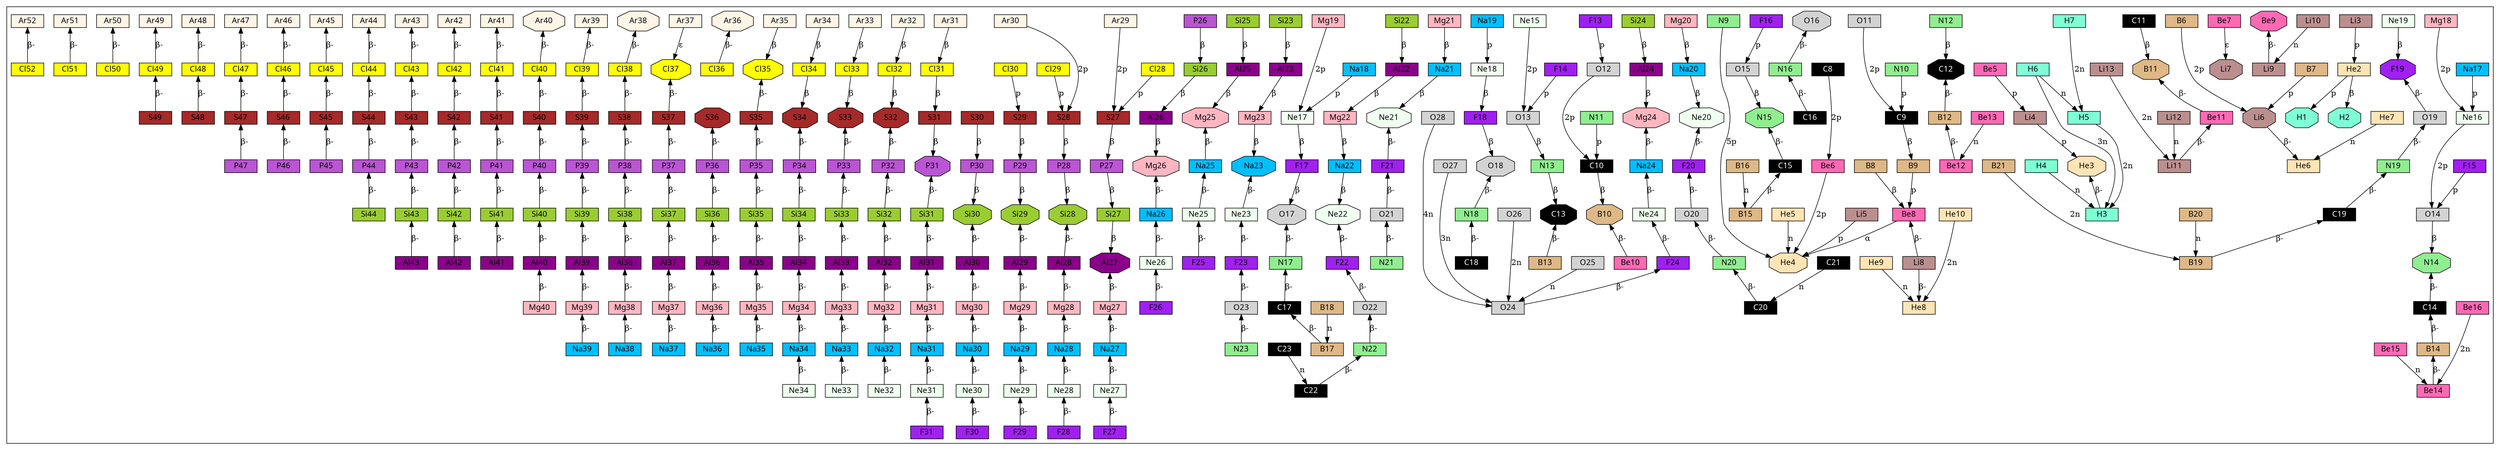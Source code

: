 digraph decay {

  node [ fontname="Gentium Book Plus" ]

  subgraph clusterlight {

    subgraph hydrogen {
      node [ style=filled fillcolor=aquamarine height=0.3 width=0.8 shape=rectangle ]
      H1 [ shape=octagon ]
      H2 [ shape=octagon ]
      H3
      H4
      H5
      H6
      H7
      //H1 -> He2 [ label="p+" ]
      H4 -> H3 [ label="n" ]
      H5 -> H3 [ label="2n" minlen="2" ]
      H6 -> H5 [ label="n" ]
      H6 -> H3 [ label="3n" ]
      H7 -> H5 [ label="2n" minlen="2" ]
    }

    subgraph helium {
      node [ style=filled fillcolor=moccasin height=0.3 width=0.8 shape=rectangle ]
      He2
      He3 [ shape=octagon ]
      He4 [ shape=octagon ]
      He5
      He6
      He7
      He8
      He9
      He10
      He2 -> H1 [ label="p" ]
      He2 -> H2 [ label="β" ]
      He5 -> He4 [ label="n" ]
      He7 -> He6 [ label="n" ]
      He9 -> He8 [ label="n" ]
      He10 -> He8 [ label="2n" minlen="2" ]
      He3 -> H3 [ label="β-" dir=back ]
    }

    subgraph lithium {
      node [ style=filled fillcolor=rosybrown height=0.3 width=0.8 shape=rectangle ]
      Li3
      Li4
      Li5
      Li6 [ shape=octagon ]
      Li7 [ shape=octagon ]
      Li8
      Li9
      Li10
      Li11
      Li12
      Li13
      Li3 -> He2 [ label="p" ]
      Li4 -> He3 [ label="p" ]
      Li5 -> He4 [ label="p" ]
      Li10 -> Li9 [ label="n" ]
      Li12 -> Li11 [ label="n" ]
      Li13 -> Li11 [ label="2n" minlen="2" ]
      Li6 -> He6 [ label="β-" ]
      Li8 -> He8 [ label="β-" ]
    }

    subgraph bery {
      node [ style=filled fillcolor=hotpink height=0.3 width=0.8 shape=rectangle ]
      Be5
      Be6
      Be7
      Be8
      Be9 [ shape=octagon ]
      Be10
      Be11
      Be12
      Be13
      Be14
      Be15
      Be16
      Be5 -> Li4 [ label="p" ]
      Be6 -> He4 [ label="2p" minlen="2" ]
      Be7 -> Li7 [ label="ε" ]
      Be8 -> He4 [ label="α" ]
      Be13 -> Be12 [ label="n" ]
      Be15 -> Be14 [ label="n" ]
      Be16 -> Be14 [ label="2n" minlen="2" ]
      Be8 -> Li8 [ label="β-" dir="back" ]
      Be9 -> Li9 [ label="β-" dir="back" ]
      Be11 -> Li11 [ label="β-" dir="back" ]
    }

    subgraph boron {
      node [ style=filled fillcolor=burlywood height=0.3 width=0.8 shape=rectangle ]
      B6
      B7
      B8
      B9
      B10 [ shape=octagon ]
      B11 [ shape=octagon ]
      B12
      B13
      B14
      B15
      B6 -> Li6 [ label="2p" minlen="2" ]
      B7 -> Li6 [ label="p" ]
      B8 -> Be8 [ label="β" ]
      B9 -> Be8 [ label="p" ]
      B16 -> B15 [ label="n" ]
      B18 -> B17 [ label="n" ]
      B20 -> B19 [ label="n" ]
      B21 -> B19 [ label="2n" minlen="2" ]
      B10 -> Be10 [ label="β-" dir="back" ]
      B11 -> Be11 [ label="β-" dir="back" ]
      B12 -> Be12 [ label="β-" dir="back" ]
      B14 -> Be14 [ label="β-" dir="back" ]
    }

    subgraph carbon {
      node [ style=filled fontcolor=white fillcolor=black height=0.3 width=0.8 shape=rectangle ]
      C8
      C9
      C10
      C11
      C12 [ shape=octagon ]
      C13 [ shape=octagon ]
      C14
      C15
      C16
      C17
      C18
      C19
      C20
      C21
      C22
      C23
      C8 -> Be6 [ label="2p" minlen="2" ]
      C9 -> B9 [ label="β" ]
      C10 -> B10 [ label="β" ]
      C11 -> B11 [ label="β" ]
      C21 -> C20 [ label="n" ]
      C23 -> C22 [ label="n" ]
      C12 -> B12 [ label="β-" dir="back" ]
      C13 -> B13 [ label="β-" dir="back" ]
      C14 -> B14 [ label="β-" dir="back" ]
      C15 -> B15 [ label="β-" dir="back" ]
      C17 -> B17 [ label="β-" dir="back" ]
      C19 -> B19 [ label="β-" dir="back" ]
    }

    subgraph nitrogen {
      node [ style=filled fillcolor=lightgreen height=0.3 width=0.8 shape=rectangle ]
      N9
      N10
      N11
      N12
      N13
      N14 [ shape=octagon ]
      N15 [ shape=octagon ]
      N16
      N17
      N18
      N19
      N20
      N21
      N22
      N23
      N9 -> He4 [ label="5p" minlen="5" ]
      N10 -> C9 [ label="p" ]
      N11 -> C10 [ label="p" ]
      N12 -> C12 [ label="β" ]
      N13 -> C13 [ label="β" ]
      N14 -> C14 [ label="β-" dir="back" ]
      N15 -> C15 [ label="β-" dir="back" ]
      N16 -> C16 [ label="β-" dir="back" ]
      N17 -> C17 [ label="β-" dir="back" ]
      N18 -> C18 [ label="β-" dir="back" ]
      N19 -> C19 [ label="β-" dir="back" ]
      N20 -> C20 [ label="β-" dir="back" ]
      N22 -> C22 [ label="β-" dir="back" ]
    }
  
    subgraph oxygen {
      node [ style=filled height=0.3 width=0.8 shape=rectangle ]
      O11
      O12
      O13
      O14
      O15
      O16 [ shape=octagon ]
      O17 [ shape=octagon ]
      O18 [ shape=octagon ]
      O19
      O20
      O21
      O22
      O23
      O24
      O25
      O26
      O27
      O28
      O11 -> C9 [ label="2p" minlen="2" ]
      O12 -> C10 [ label="2p" minlen="2" ]
      O13 -> N13 [ label="β" ]
      O14 -> N14 [ label="β" ]
      O15 -> N15 [ label="β" ]
      O25 -> O24 [ label="n" ]
      O26 -> O24 [ label="2n" minlen="2" ]
      O27 -> O24 [ label="3n" minlen="3" ]
      O28 -> O24 [ label="4n" minlen="4" ]
      O16 -> N16 [ label="β-" dir="back" ]
      O17 -> N17 [ label="β-" dir="back" ]
      O18 -> N18 [ label="β-" dir="back" ]
      O19 -> N19 [ label="β-" dir="back" ]
      O20 -> N20 [ label="β-" dir="back" ]
      O21 -> N21 [ label="β-" dir="back" ]
      O22 -> N22 [ label="β-" dir="back" ]
      O23 -> N23 [ label="β-" dir="back" ]
    }

  subgraph fluorine {
    node [ style=filled fillcolor=purple height=0.3 width=0.8 shape=rectangle ]
    F13
    F14
    F15
    F16
    F17
    F18
    F19 [ shape=octagon ]
    F20
    F21
    F22
    F23
    F24
    F25
    F26
    F27
    F28
    F29
    F30
    F31
    F13 -> O12 [ label="p" ]
    F14 -> O13 [ label="p" ]
    F15 -> O14 [ label="p" ]
    F16 -> O15 [ label="p" ]
    F17 -> O17 [ label="β" ]
    F18 -> O18 [ label="β" ]
    F19 -> O19 [ label="β-" dir="back" ]
    F20 -> O20 [ label="β-" dir="back" ]
    F21 -> O21 [ label="β-" dir="back" ]
    F22 -> O22 [ label="β-" dir="back" ]
    F23 -> O23 [ label="β-" dir="back" ]
    F24 -> O24 [ label="β-" dir="back" ]
  }

  subgraph neon {
    node [ style=filled fillcolor=honeydew height=0.3 width=0.8 shape=rectangle ]
    Ne15
    Ne16
    Ne17
    Ne18
    Ne19
    Ne20 [ shape=octagon ]
    Ne21 [ shape=octagon ]
    Ne22 [ shape=octagon ]
    Ne23
    Ne24
    Ne25
    Ne26
    Ne27
    Ne28
    Ne29
    Ne30
    Ne31
    Ne32
    Ne33
    Ne34
    Ne15 -> O13 [ label="2p" minlen="2" ]
    Ne16 -> O14 [ label="2p" minlen="2" ]
    Ne17 -> F17 [ label="β" ]
    Ne18 -> F18 [ label="β" ]
    Ne19 -> F19 [ label="β" ]
    Ne20 -> F20 [ label="β-" dir="back" ]
    Ne21 -> F21 [ label="β-" dir="back" ]
    Ne22 -> F22 [ label="β-" dir="back" ]
    Ne23 -> F23 [ label="β-" dir="back" ]
    Ne24 -> F24 [ label="β-" dir="back" ]
    Ne25 -> F25 [ label="β-" dir="back" ]
    Ne26 -> F26 [ label="β-" dir="back" ]
    Ne27 -> F27 [ label="β-" dir="back" ]
    Ne28 -> F28 [ label="β-" dir="back" ]
    Ne29 -> F29 [ label="β-" dir="back" ]
    Ne30 -> F30 [ label="β-" dir="back" ]
    Ne31 -> F31 [ label="β-" dir="back" ]
  }

  subgraph sodium {
    node [ style=filled fillcolor=deepskyblue height=0.3 width=0.8 shape=rectangle ]
    Na17
    Na18
    Na19
    Na20
    Na21
    Na22
    Na23 [ shape=octagon ]
    Na24
    Na25
    Na26
    Na27
    Na28
    Na29
    Na30
    Na31
    Na32
    Na33
    Na34
    Na35 
    Na36
    Na37
    Na38 
    Na39 
    Na17 -> Ne16 [ label="p" ]
    Na18 -> Ne17 [ label="p" ]
    Na19 -> Ne18 [ label="p" ]
    Na20 -> Ne20 [ label="β" ]
    Na21 -> Ne21 [ label="β" ]
    Na22 -> Ne22 [ label="β" ]
    Na23 -> Ne23 [ label="β-" dir="back" ]
    Na24 -> Ne24 [ label="β-" dir="back" ]
    Na25 -> Ne25 [ label="β-" dir="back" ]
    Na26 -> Ne26 [ label="β-" dir="back" ]
    Na27 -> Ne27 [ label="β-" dir="back" ]
    Na28 -> Ne28 [ label="β-" dir="back" ]
    Na29 -> Ne29 [ label="β-" dir="back" ]
    Na30 -> Ne30 [ label="β-" dir="back" ]
    Na31 -> Ne31 [ label="β-" dir="back" ]
    Na32 -> Ne32 [ label="β-" dir="back" ]
    Na33 -> Ne33 [ label="β-" dir="back" ]
    Na34 -> Ne34 [ label="β-" dir="back" ]
  }

  subgraph magnesium {
    node [ style=filled fillcolor=lightpink height=0.3 width=0.8 shape=rectangle ]
    Mg18
    Mg19
    Mg20
    Mg21
    Mg22
    Mg23
    Mg24 [ shape=octagon ]
    Mg25 [ shape=octagon ]
    Mg26 [ shape=octagon ]
    Mg27
    Mg28
    Mg29
    Mg30
    Mg31
    Mg32
    Mg33
    Mg34
    Mg35 
    Mg36
    Mg37
    Mg38 
    Mg39 
    Mg40 
    Mg18 -> Ne16 [ label="2p" minlen="2" ]
    Mg19 -> Ne17 [ label="2p" minlen="2" ]
    Mg20 -> Na20 [ label="β" ]
    Mg21 -> Na21 [ label="β" ]
    Mg22 -> Na22 [ label="β" ]
    Mg23 -> Na23 [ label="β" ]
    Mg24 -> Na24 [ label="β-" dir="back" ]
    Mg25 -> Na25 [ label="β-" dir="back" ]
    Mg26 -> Na26 [ label="β-" dir="back" ]
    Mg27 -> Na27 [ label="β-" dir="back" ]
    Mg28 -> Na28 [ label="β-" dir="back" ]
    Mg29 -> Na29 [ label="β-" dir="back" ]
    Mg30 -> Na30 [ label="β-" dir="back" ]
    Mg31 -> Na31 [ label="β-" dir="back" ]
    Mg32 -> Na32 [ label="β-" dir="back" ]
    Mg33 -> Na33 [ label="β-" dir="back" ]
    Mg34 -> Na34 [ label="β-" dir="back" ]
    Mg35 -> Na35 [ label="β-" dir="back" ]
    Mg36 -> Na36 [ label="β-" dir="back" ]
    Mg37 -> Na37 [ label="β-" dir="back" ]
    Mg38 -> Na38 [ label="β-" dir="back" ]
    Mg39 -> Na39 [ label="β-" dir="back" ]
  }

  subgraph aluminum {
    node [ style=filled fillcolor=darkmagenta height=0.3 width=0.8 shape=rectangle ]
    Al22
    Al23
    Al24
    Al25
    Al26
    Al27 [ shape=octagon ]
    Al28
    Al29
    Al30
    Al31
    Al32
    Al33
    Al34
    Al35 
    Al36
    Al37
    Al38 
    Al39 
    Al40 
    Al41 
    Al42 
    Al43 
    Al22 -> Mg22 [ label="β" ]
    Al23 -> Mg23 [ label="β" ]
    Al24 -> Mg24 [ label="β" ]
    Al25 -> Mg25 [ label="β" ]
    Al26 -> Mg26 [ label="β" ]
    Al27 -> Mg27 [ label="β-" dir="back" ]
    Al28 -> Mg28 [ label="β-" dir="back" ]
    Al29 -> Mg29 [ label="β-" dir="back" ]
    Al30 -> Mg30 [ label="β-" dir="back" ]
    Al31 -> Mg31 [ label="β-" dir="back" ]
    Al32 -> Mg32 [ label="β-" dir="back" ]
    Al33 -> Mg33 [ label="β-" dir="back" ]
    Al34 -> Mg34 [ label="β-" dir="back" ]
    Al35 -> Mg35 [ label="β-" dir="back" ]
    Al36 -> Mg36 [ label="β-" dir="back" ]
    Al37 -> Mg37 [ label="β-" dir="back" ]
    Al38 -> Mg38 [ label="β-" dir="back" ]
    Al39 -> Mg39 [ label="β-" dir="back" ]
    Al40 -> Mg40 [ label="β-" dir="back" ]
  }

  subgraph silicon {
    node [ style=filled fillcolor=yellowgreen height=0.3 width=0.8 shape=rectangle ]
    Si22
    Si23
    Si24
    Si25
    Si26
    Si27
    Si28 [ shape=octagon ]
    Si29 [ shape=octagon ]
    Si30 [ shape=octagon ]
    Si31
    Si32
    Si33
    Si34
    Si35 
    Si36
    Si37
    Si38 
    Si39 
    Si40 
    Si41 
    Si42 
    Si43 
    Si44
    Si22 -> Al22 [ label="β" ]
    Si23 -> Al23 [ label="β" ]
    Si24 -> Al24 [ label="β" ]
    Si25 -> Al25 [ label="β" ]
    Si26 -> Al26 [ label="β" ]
    Si27 -> Al27 [ label="β" ]
    Si28 -> Al28 [ label="β-" dir="back" ]
    Si29 -> Al29 [ label="β-" dir="back" ]
    Si30 -> Al30 [ label="β-" dir="back" ]
    Si31 -> Al31 [ label="β-" dir="back" ]
    Si32 -> Al32 [ label="β-" dir="back" ]
    Si33 -> Al33 [ label="β-" dir="back" ]
    Si34 -> Al34 [ label="β-" dir="back" ]
    Si35 -> Al35 [ label="β-" dir="back" ]
    Si36 -> Al36 [ label="β-" dir="back" ]
    Si37 -> Al37 [ label="β-" dir="back" ]
    Si38 -> Al38 [ label="β-" dir="back" ]
    Si39 -> Al39 [ label="β-" dir="back" ]
    Si40 -> Al40 [ label="β-" dir="back" ]
    Si41 -> Al41 [ label="β-" dir="back" ]
    Si42 -> Al42 [ label="β-" dir="back" ]
    Si43 -> Al43 [ label="β-" dir="back" ]
  }

  subgraph phosphorus {
    node [ style=filled fillcolor=mediumorchid height=0.3 width=0.8 shape=rectangle ]
    P27
    P28
    P29
    P30
    P31 [ shape="octagon" ]
    P32
    P33
    P34
    P35
    P36
    P37
    P38
    P39
    P40
    P41
    P42
    P43
    P44
    P45
    P46
    P47
    P26 -> Si26 [ label="β" ]
    P27 -> Si27 [ label="β" ]
    P28 -> Si28 [ label="β" ]
    P29 -> Si29 [ label="β" ]
    P30 -> Si30 [ label="β" ]
    P31 -> Si31 [ label="β-" dir="back" ]
    P32 -> Si32 [ label="β-" dir="back" ]
    P33 -> Si33 [ label="β-" dir="back" ]
    P34 -> Si34 [ label="β-" dir="back" ]
    P35 -> Si35 [ label="β-" dir="back" ]
    P36 -> Si36 [ label="β-" dir="back" ]
    P37 -> Si37 [ label="β-" dir="back" ]
    P38 -> Si38 [ label="β-" dir="back" ]
    P39 -> Si39 [ label="β-" dir="back" ]
    P40 -> Si40 [ label="β-" dir="back" ]
    P41 -> Si41 [ label="β-" dir="back" ]
    P42 -> Si42 [ label="β-" dir="back" ]
    P43 -> Si43 [ label="β-" dir="back" ]
    P44 -> Si44 [ label="β-" dir="back" ]
  }

  subgraph sulfur {
    node [ style=filled fillcolor=brown height=0.3 width=0.8 shape=rectangle ]
    S27
    S28
    S29
    S30
    S31
    S32 [ shape="octagon" ]
    S33 [ shape="octagon" ]
    S34 [ shape="octagon" ]
    S35
    S36 [ shape="octagon" ]
    S37
    S38
    S39
    S40
    S41
    S42
    S43
    S44
    S45
    S46
    S47
    S48
    S49
    S27 -> P27 [ label="β" ]
    S28 -> P28 [ label="β" ]
    S29 -> P29 [ label="β" ]
    S30 -> P30 [ label="β" ]
    S31 -> P31 [ label="β" ]
    S32 -> P32 [ label="β-" dir="back" ]
    S33 -> P33 [ label="β-" dir="back" ]
    S34 -> P34 [ label="β-" dir="back" ]
    S35 -> P35 [ label="β-" dir="back" ]
    S36 -> P36 [ label="β-" dir="back" ]
    S37 -> P37 [ label="β-" dir="back" ]
    S38 -> P38 [ label="β-" dir="back" ]
    S39 -> P39 [ label="β-" dir="back" ]
    S40 -> P40 [ label="β-" dir="back" ]
    S41 -> P41 [ label="β-" dir="back" ]
    S42 -> P42 [ label="β-" dir="back" ]
    S43 -> P43 [ label="β-" dir="back" ]
    S44 -> P44 [ label="β-" dir="back" ]
    S45 -> P45 [ label="β-" dir="back" ]
    S46 -> P46 [ label="β-" dir="back" ]
    S47 -> P47 [ label="β-" dir="back" ]
  }

  subgraph chlorine {
    node [ style=filled fillcolor=yellow height=0.3 width=0.8 shape=rectangle ]
    Cl28
    Cl29
    Cl30
    Cl31
    Cl32
    Cl33
    Cl34
    Cl35 [ shape="octagon" ]
    Cl36
    Cl37 [ shape="octagon" ]
    Cl38
    Cl39
    Cl40
    Cl41
    Cl42
    Cl43
    Cl44
    Cl45
    Cl46
    Cl47
    Cl48
    Cl49
    Cl50
    Cl51
    Cl52
    Cl28 -> S27 [ label="p" ]
    Cl29 -> S28 [ label="p" ]
    Cl30 -> S29 [ label="p" ]
    Cl31 -> S31 [ label="β" ]
    Cl32 -> S32 [ label="β" ]
    Cl33 -> S33 [ label="β" ]
    Cl34 -> S34 [ label="β" ]
    Cl35 -> S35 [ label="β-" dir="back" ]
    Cl36 -> S36 [ label="β-" dir="back" style=invis]
    Cl37 -> S37 [ label="β-" dir="back" ]
    Cl38 -> S38 [ label="β-" dir="back" ]
    Cl39 -> S39 [ label="β-" dir="back" ]
    Cl40 -> S40 [ label="β-" dir="back" ]
    Cl41 -> S41 [ label="β-" dir="back" ]
    Cl42 -> S42 [ label="β-" dir="back" ]
    Cl43 -> S43 [ label="β-" dir="back" ]
    Cl44 -> S44 [ label="β-" dir="back" ]
    Cl45 -> S45 [ label="β-" dir="back" ]
    Cl46 -> S46 [ label="β-" dir="back" ]
    Cl47 -> S47 [ label="β-" dir="back" ]
    Cl48 -> S48 [ label="β-" dir="back" ]
    Cl49 -> S49 [ label="β-" dir="back" ]
  }

  subgraph argon {
      node [ style=filled fillcolor=oldlace height=0.3 width=0.8 shape=rectangle ]
      Ar29
      Ar30
      Ar31
      Ar32
      Ar33
      Ar34
      Ar35
      Ar36 [ shape=octagon ]
      Ar37
      Ar38 [ shape=octagon ]
      Ar39
      Ar40 [ shape=octagon ]
      /*Ar41
      Ar42
      Ar43
      Ar44
      Ar45
      Ar46
      Ar47
      Ar48
      Ar49
      Ar50
      Ar51
      Ar52
      Ar53
      Ar54*/
      Ar30 -> S30 [ label="20" minlen="2" style=invis]
      Ar30 -> Cl30 [ label="0" style=invis]
      Ar29 -> S27 [ label="2p" minlen="2" ]
      Ar30 -> S28 [ label="2p" minlen="2" ]
      Ar31 -> Cl31 [ label="β" ]
      Ar32 -> Cl32 [ label="β" ]
      Ar33 -> Cl33 [ label="β" ]
      Ar34 -> Cl34 [ label="β" ]
      Ar35 -> Cl35 [ label="β" ]
      Ar37 -> Cl37 [ label="ε" ]
      Ar36 -> Cl36 [ label="β-" dir="back" ]
      Ar38 -> Cl38 [ label="β-" dir="back" ]
      Ar39 -> Cl39 [ label="β-" dir="back" ]
      Ar40 -> Cl40 [ label="β-" dir="back" ]
      Ar41 -> Cl41 [ label="β-" dir="back" ]
      Ar42 -> Cl42 [ label="β-" dir="back" ]
      Ar43 -> Cl43 [ label="β-" dir="back" ]
      Ar44 -> Cl44 [ label="β-" dir="back" ]
      Ar45 -> Cl45 [ label="β-" dir="back" ]
      Ar46 -> Cl46 [ label="β-" dir="back" ]
      Ar47 -> Cl47 [ label="β-" dir="back" ]
      Ar48 -> Cl48 [ label="β-" dir="back" ]
      Ar49 -> Cl49 [ label="β-" dir="back" ]
      Ar50 -> Cl50 [ label="β-" dir="back" ]
      Ar51 -> Cl51 [ label="β-" dir="back" ]
      Ar52 -> Cl52 [ label="β-" dir="back" ]
    }
  }
}


